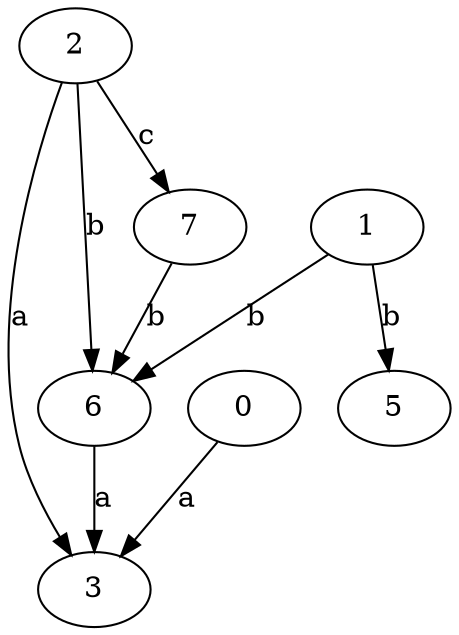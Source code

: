 strict digraph  {
2;
0;
3;
5;
1;
6;
7;
2 -> 3  [label=a];
2 -> 6  [label=b];
2 -> 7  [label=c];
0 -> 3  [label=a];
1 -> 5  [label=b];
1 -> 6  [label=b];
6 -> 3  [label=a];
7 -> 6  [label=b];
}

